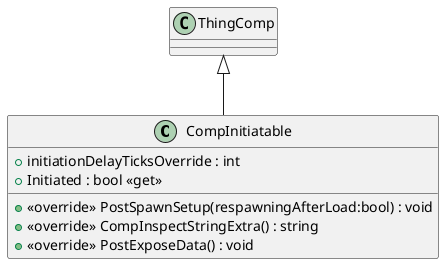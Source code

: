 @startuml
class CompInitiatable {
    + initiationDelayTicksOverride : int
    + Initiated : bool <<get>>
    + <<override>> PostSpawnSetup(respawningAfterLoad:bool) : void
    + <<override>> CompInspectStringExtra() : string
    + <<override>> PostExposeData() : void
}
ThingComp <|-- CompInitiatable
@enduml
